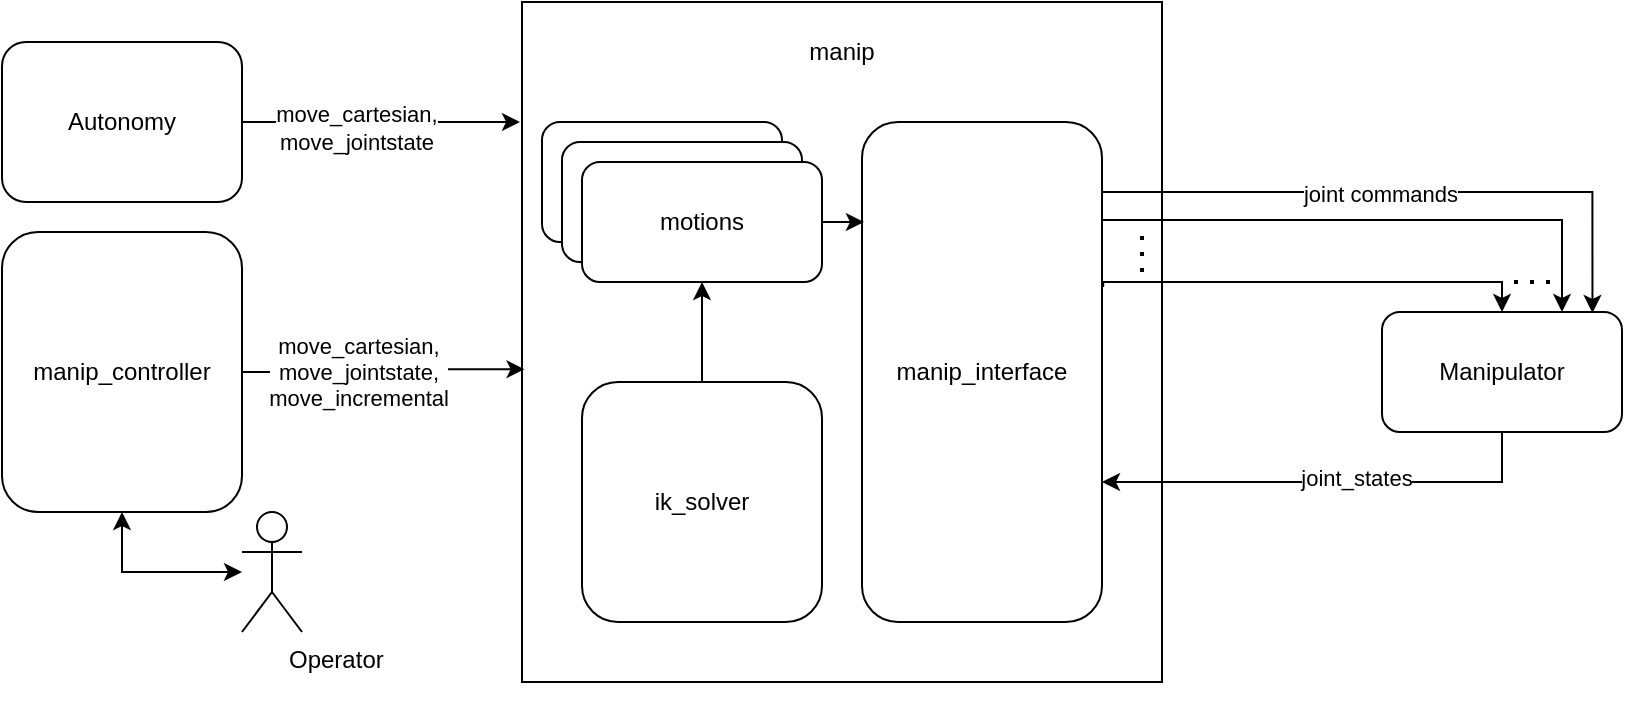 <mxfile version="20.6.1" type="device"><diagram id="l1yxKdEkwb6TzapCDm00" name="Page-1"><mxGraphModel dx="1778" dy="989" grid="1" gridSize="10" guides="1" tooltips="1" connect="1" arrows="1" fold="1" page="1" pageScale="1" pageWidth="850" pageHeight="1100" math="0" shadow="0"><root><mxCell id="0"/><mxCell id="1" parent="0"/><mxCell id="HJTlMb4lBbIyl35ATTe6-20" value="" style="rounded=0;whiteSpace=wrap;html=1;" vertex="1" parent="1"><mxGeometry x="280" y="350" width="320" height="340" as="geometry"/></mxCell><mxCell id="HJTlMb4lBbIyl35ATTe6-25" style="edgeStyle=orthogonalEdgeStyle;rounded=0;orthogonalLoop=1;jettySize=auto;html=1;entryX=0.5;entryY=0;entryDx=0;entryDy=0;exitX=1.005;exitY=0.33;exitDx=0;exitDy=0;exitPerimeter=0;" edge="1" parent="1" source="HJTlMb4lBbIyl35ATTe6-5" target="HJTlMb4lBbIyl35ATTe6-16"><mxGeometry relative="1" as="geometry"><Array as="points"><mxPoint x="571" y="490"/><mxPoint x="770" y="490"/></Array></mxGeometry></mxCell><mxCell id="HJTlMb4lBbIyl35ATTe6-27" style="edgeStyle=orthogonalEdgeStyle;rounded=0;orthogonalLoop=1;jettySize=auto;html=1;" edge="1" parent="1" source="HJTlMb4lBbIyl35ATTe6-5" target="HJTlMb4lBbIyl35ATTe6-16"><mxGeometry relative="1" as="geometry"><Array as="points"><mxPoint x="800" y="459"/></Array></mxGeometry></mxCell><mxCell id="HJTlMb4lBbIyl35ATTe6-29" style="edgeStyle=orthogonalEdgeStyle;rounded=0;orthogonalLoop=1;jettySize=auto;html=1;entryX=0.877;entryY=0.008;entryDx=0;entryDy=0;entryPerimeter=0;" edge="1" parent="1" source="HJTlMb4lBbIyl35ATTe6-5" target="HJTlMb4lBbIyl35ATTe6-16"><mxGeometry relative="1" as="geometry"><Array as="points"><mxPoint x="815" y="445"/></Array></mxGeometry></mxCell><mxCell id="HJTlMb4lBbIyl35ATTe6-34" value="&lt;div&gt;joint commands&lt;/div&gt;" style="edgeLabel;html=1;align=center;verticalAlign=middle;resizable=0;points=[];" vertex="1" connectable="0" parent="HJTlMb4lBbIyl35ATTe6-29"><mxGeometry x="-0.092" y="-1" relative="1" as="geometry"><mxPoint as="offset"/></mxGeometry></mxCell><mxCell id="HJTlMb4lBbIyl35ATTe6-5" value="manip_interface" style="rounded=1;whiteSpace=wrap;html=1;" vertex="1" parent="1"><mxGeometry x="450" y="410" width="120" height="250" as="geometry"/></mxCell><mxCell id="HJTlMb4lBbIyl35ATTe6-8" value="&lt;div&gt;ik_solver&lt;/div&gt;" style="rounded=1;whiteSpace=wrap;html=1;" vertex="1" parent="1"><mxGeometry x="310" y="540" width="120" height="120" as="geometry"/></mxCell><mxCell id="HJTlMb4lBbIyl35ATTe6-10" value="&lt;div&gt;manip&lt;/div&gt;" style="text;html=1;strokeColor=none;fillColor=none;align=center;verticalAlign=middle;whiteSpace=wrap;rounded=0;" vertex="1" parent="1"><mxGeometry x="410" y="360" width="60" height="30" as="geometry"/></mxCell><mxCell id="HJTlMb4lBbIyl35ATTe6-17" style="edgeStyle=orthogonalEdgeStyle;rounded=0;orthogonalLoop=1;jettySize=auto;html=1;" edge="1" parent="1" source="HJTlMb4lBbIyl35ATTe6-16" target="HJTlMb4lBbIyl35ATTe6-5"><mxGeometry relative="1" as="geometry"><Array as="points"><mxPoint x="770" y="590"/></Array></mxGeometry></mxCell><mxCell id="HJTlMb4lBbIyl35ATTe6-18" value="&lt;div&gt;joint_states&lt;/div&gt;" style="edgeLabel;html=1;align=center;verticalAlign=middle;resizable=0;points=[];" vertex="1" connectable="0" parent="HJTlMb4lBbIyl35ATTe6-17"><mxGeometry x="-0.125" y="-2" relative="1" as="geometry"><mxPoint as="offset"/></mxGeometry></mxCell><mxCell id="HJTlMb4lBbIyl35ATTe6-16" value="&lt;div&gt;Manipulator&lt;/div&gt;" style="rounded=1;whiteSpace=wrap;html=1;" vertex="1" parent="1"><mxGeometry x="710" y="505" width="120" height="60" as="geometry"/></mxCell><mxCell id="HJTlMb4lBbIyl35ATTe6-32" value="" style="endArrow=none;dashed=1;html=1;dashPattern=1 3;strokeWidth=2;rounded=0;" edge="1" parent="1"><mxGeometry width="50" height="50" relative="1" as="geometry"><mxPoint x="590" y="485" as="sourcePoint"/><mxPoint x="590" y="465" as="targetPoint"/><Array as="points"><mxPoint x="590" y="470"/></Array></mxGeometry></mxCell><mxCell id="HJTlMb4lBbIyl35ATTe6-33" value="" style="endArrow=none;dashed=1;html=1;dashPattern=1 3;strokeWidth=2;rounded=0;" edge="1" parent="1"><mxGeometry width="50" height="50" relative="1" as="geometry"><mxPoint x="776" y="490" as="sourcePoint"/><mxPoint x="794" y="490" as="targetPoint"/></mxGeometry></mxCell><mxCell id="HJTlMb4lBbIyl35ATTe6-38" style="edgeStyle=orthogonalEdgeStyle;rounded=0;orthogonalLoop=1;jettySize=auto;html=1;entryX=0.004;entryY=0.54;entryDx=0;entryDy=0;entryPerimeter=0;" edge="1" parent="1" source="HJTlMb4lBbIyl35ATTe6-37" target="HJTlMb4lBbIyl35ATTe6-20"><mxGeometry relative="1" as="geometry"/></mxCell><mxCell id="HJTlMb4lBbIyl35ATTe6-39" value="&lt;div&gt;move_cartesian,&lt;/div&gt;&lt;div&gt;move_jointstate,&lt;/div&gt;&lt;div&gt;move_incremental&lt;br&gt;&lt;/div&gt;" style="edgeLabel;html=1;align=center;verticalAlign=middle;resizable=0;points=[];" vertex="1" connectable="0" parent="HJTlMb4lBbIyl35ATTe6-38"><mxGeometry x="-0.194" relative="1" as="geometry"><mxPoint as="offset"/></mxGeometry></mxCell><mxCell id="HJTlMb4lBbIyl35ATTe6-37" value="&lt;div&gt;manip_controller&lt;/div&gt;" style="rounded=1;whiteSpace=wrap;html=1;" vertex="1" parent="1"><mxGeometry x="20" y="465" width="120" height="140" as="geometry"/></mxCell><mxCell id="HJTlMb4lBbIyl35ATTe6-40" value="&lt;div&gt;&amp;nbsp;&amp;nbsp;&amp;nbsp;&amp;nbsp;&amp;nbsp;&amp;nbsp;&amp;nbsp;&amp;nbsp;&amp;nbsp;&amp;nbsp;&amp;nbsp;&amp;nbsp;&amp;nbsp;&amp;nbsp;&amp;nbsp;&amp;nbsp;&amp;nbsp;&amp;nbsp; Operator&lt;/div&gt;&lt;div&gt;&lt;br&gt;&lt;/div&gt;" style="shape=umlActor;verticalLabelPosition=bottom;verticalAlign=top;html=1;outlineConnect=0;" vertex="1" parent="1"><mxGeometry x="140" y="605" width="30" height="60" as="geometry"/></mxCell><mxCell id="HJTlMb4lBbIyl35ATTe6-41" value="" style="endArrow=classic;startArrow=classic;html=1;rounded=0;exitX=0.5;exitY=1;exitDx=0;exitDy=0;" edge="1" parent="1" source="HJTlMb4lBbIyl35ATTe6-37" target="HJTlMb4lBbIyl35ATTe6-40"><mxGeometry width="50" height="50" relative="1" as="geometry"><mxPoint x="390" y="530" as="sourcePoint"/><mxPoint x="80" y="280" as="targetPoint"/><Array as="points"><mxPoint x="80" y="635"/></Array></mxGeometry></mxCell><mxCell id="HJTlMb4lBbIyl35ATTe6-47" style="edgeStyle=orthogonalEdgeStyle;rounded=0;orthogonalLoop=1;jettySize=auto;html=1;" edge="1" parent="1" source="HJTlMb4lBbIyl35ATTe6-44"><mxGeometry relative="1" as="geometry"><mxPoint x="279" y="410" as="targetPoint"/></mxGeometry></mxCell><mxCell id="HJTlMb4lBbIyl35ATTe6-48" value="&lt;div&gt;move_cartesian,&lt;/div&gt;&lt;div&gt;move_jointstate&lt;/div&gt;" style="edgeLabel;html=1;align=center;verticalAlign=middle;resizable=0;points=[];" vertex="1" connectable="0" parent="HJTlMb4lBbIyl35ATTe6-47"><mxGeometry x="-0.186" y="-3" relative="1" as="geometry"><mxPoint as="offset"/></mxGeometry></mxCell><mxCell id="HJTlMb4lBbIyl35ATTe6-44" value="&lt;div&gt;Autonomy&lt;/div&gt;" style="rounded=1;whiteSpace=wrap;html=1;" vertex="1" parent="1"><mxGeometry x="20" y="370" width="120" height="80" as="geometry"/></mxCell><mxCell id="HJTlMb4lBbIyl35ATTe6-49" value="motions" style="rounded=1;whiteSpace=wrap;html=1;" vertex="1" parent="1"><mxGeometry x="290" y="410" width="120" height="60" as="geometry"/></mxCell><mxCell id="HJTlMb4lBbIyl35ATTe6-50" value="motions" style="rounded=1;whiteSpace=wrap;html=1;" vertex="1" parent="1"><mxGeometry x="300" y="420" width="120" height="60" as="geometry"/></mxCell><mxCell id="HJTlMb4lBbIyl35ATTe6-51" value="motions" style="rounded=1;whiteSpace=wrap;html=1;" vertex="1" parent="1"><mxGeometry x="310" y="430" width="120" height="60" as="geometry"/></mxCell><mxCell id="HJTlMb4lBbIyl35ATTe6-52" value="" style="endArrow=classic;html=1;rounded=0;entryX=0.5;entryY=1;entryDx=0;entryDy=0;exitX=0.5;exitY=0;exitDx=0;exitDy=0;" edge="1" parent="1" source="HJTlMb4lBbIyl35ATTe6-8" target="HJTlMb4lBbIyl35ATTe6-51"><mxGeometry width="50" height="50" relative="1" as="geometry"><mxPoint x="390" y="660" as="sourcePoint"/><mxPoint x="440" y="610" as="targetPoint"/></mxGeometry></mxCell><mxCell id="HJTlMb4lBbIyl35ATTe6-54" value="" style="endArrow=classic;html=1;rounded=0;exitX=1;exitY=0.5;exitDx=0;exitDy=0;entryX=0.008;entryY=0.2;entryDx=0;entryDy=0;entryPerimeter=0;" edge="1" parent="1" source="HJTlMb4lBbIyl35ATTe6-51" target="HJTlMb4lBbIyl35ATTe6-5"><mxGeometry width="50" height="50" relative="1" as="geometry"><mxPoint x="390" y="660" as="sourcePoint"/><mxPoint x="440" y="610" as="targetPoint"/></mxGeometry></mxCell></root></mxGraphModel></diagram></mxfile>